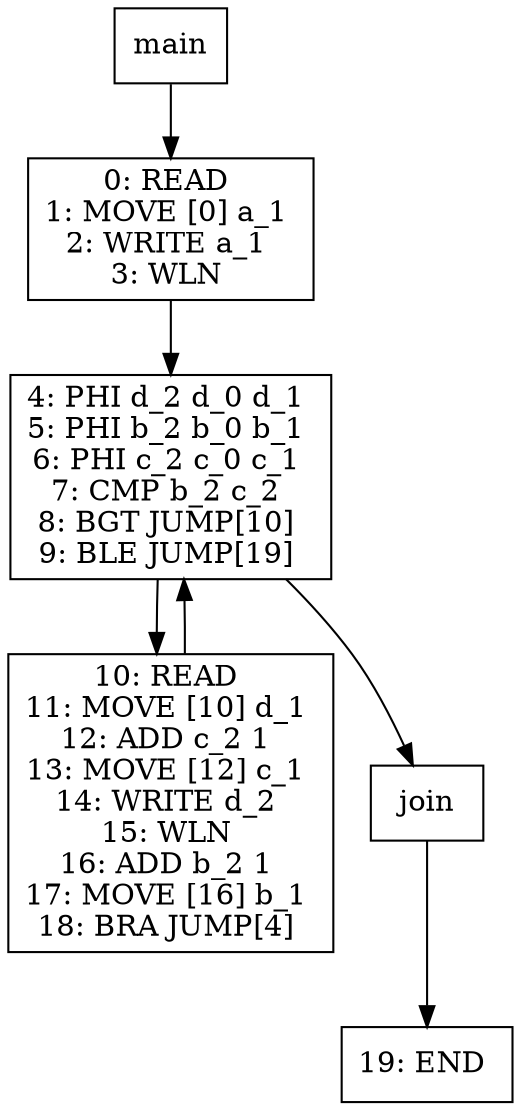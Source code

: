 digraph test031 {
node [shape=box]
1[label="main"]
1 -> 3
3[label="0: READ 
1: MOVE [0] a_1 
2: WRITE a_1 
3: WLN 
"]
3 -> 6
6[label="4: PHI d_2 d_0 d_1 
5: PHI b_2 b_0 b_1 
6: PHI c_2 c_0 c_1 
7: CMP b_2 c_2 
8: BGT JUMP[10] 
9: BLE JUMP[19] 
"]
6 -> 8
8[label="10: READ 
11: MOVE [10] d_1 
12: ADD c_2 1 
13: MOVE [12] c_1 
14: WRITE d_2 
15: WLN 
16: ADD b_2 1 
17: MOVE [16] b_1 
18: BRA JUMP[4] 
"]
8 -> 6
6 -> 7
7[label="join"]
7 -> 13
13[label="19: END 
"]
}

